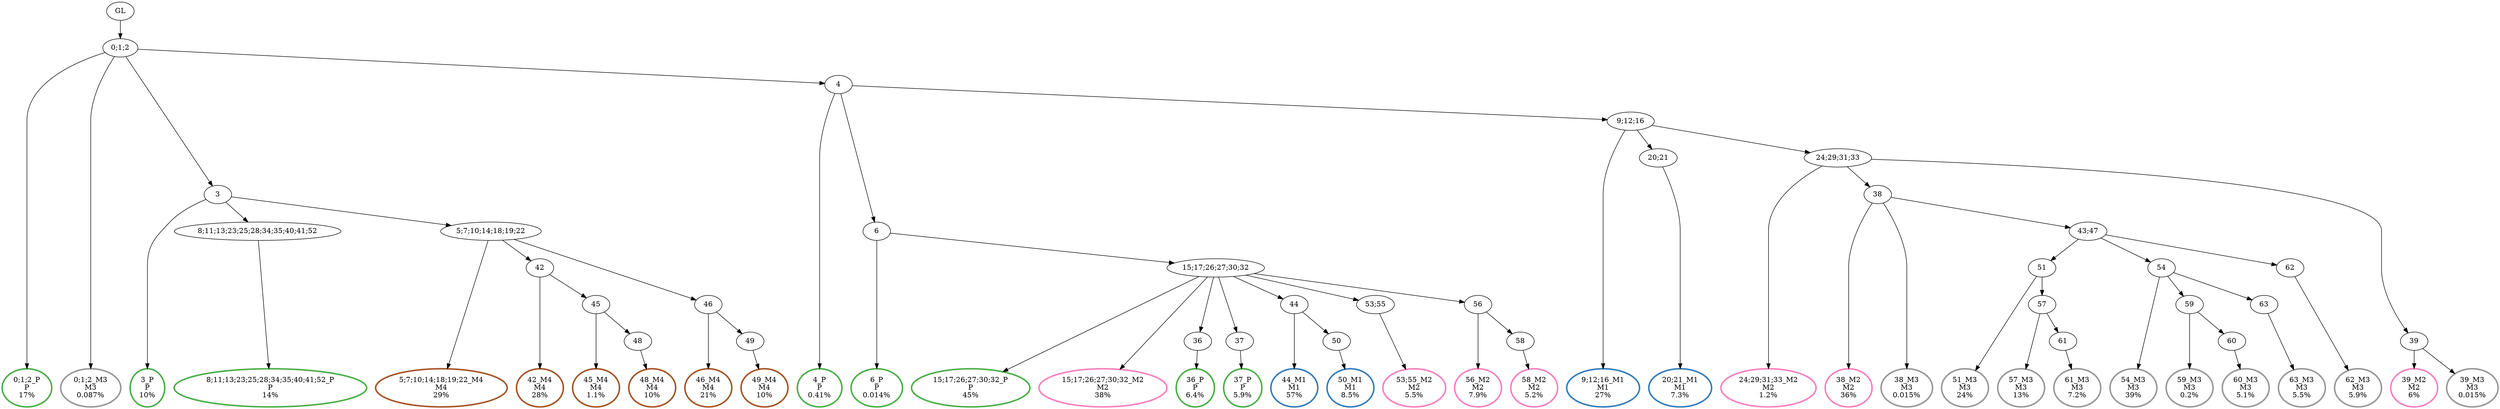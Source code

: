 digraph T {
	{
		rank=same
		67 [penwidth=3,colorscheme=set19,color=3,label="0;1;2_P\nP\n17%"]
		65 [penwidth=3,colorscheme=set19,color=3,label="3_P\nP\n10%"]
		63 [penwidth=3,colorscheme=set19,color=3,label="8;11;13;23;25;28;34;35;40;41;52_P\nP\n14%"]
		61 [penwidth=3,colorscheme=set19,color=3,label="4_P\nP\n0.41%"]
		59 [penwidth=3,colorscheme=set19,color=3,label="6_P\nP\n0.014%"]
		57 [penwidth=3,colorscheme=set19,color=3,label="15;17;26;27;30;32_P\nP\n45%"]
		55 [penwidth=3,colorscheme=set19,color=3,label="36_P\nP\n6.4%"]
		53 [penwidth=3,colorscheme=set19,color=3,label="37_P\nP\n5.9%"]
		51 [penwidth=3,colorscheme=set19,color=2,label="44_M1\nM1\n57%"]
		49 [penwidth=3,colorscheme=set19,color=2,label="50_M1\nM1\n8.5%"]
		47 [penwidth=3,colorscheme=set19,color=2,label="9;12;16_M1\nM1\n27%"]
		45 [penwidth=3,colorscheme=set19,color=2,label="20;21_M1\nM1\n7.3%"]
		44 [penwidth=3,colorscheme=set19,color=8,label="15;17;26;27;30;32_M2\nM2\n38%"]
		42 [penwidth=3,colorscheme=set19,color=8,label="53;55_M2\nM2\n5.5%"]
		40 [penwidth=3,colorscheme=set19,color=8,label="56_M2\nM2\n7.9%"]
		38 [penwidth=3,colorscheme=set19,color=8,label="58_M2\nM2\n5.2%"]
		36 [penwidth=3,colorscheme=set19,color=8,label="24;29;31;33_M2\nM2\n1.2%"]
		34 [penwidth=3,colorscheme=set19,color=8,label="38_M2\nM2\n36%"]
		32 [penwidth=3,colorscheme=set19,color=8,label="39_M2\nM2\n6%"]
		31 [penwidth=3,colorscheme=set19,color=9,label="0;1;2_M3\nM3\n0.087%"]
		30 [penwidth=3,colorscheme=set19,color=9,label="38_M3\nM3\n0.015%"]
		27 [penwidth=3,colorscheme=set19,color=9,label="51_M3\nM3\n24%"]
		25 [penwidth=3,colorscheme=set19,color=9,label="57_M3\nM3\n13%"]
		23 [penwidth=3,colorscheme=set19,color=9,label="61_M3\nM3\n7.2%"]
		21 [penwidth=3,colorscheme=set19,color=9,label="54_M3\nM3\n39%"]
		19 [penwidth=3,colorscheme=set19,color=9,label="59_M3\nM3\n0.2%"]
		17 [penwidth=3,colorscheme=set19,color=9,label="60_M3\nM3\n5.1%"]
		15 [penwidth=3,colorscheme=set19,color=9,label="63_M3\nM3\n5.5%"]
		13 [penwidth=3,colorscheme=set19,color=9,label="62_M3\nM3\n5.9%"]
		12 [penwidth=3,colorscheme=set19,color=9,label="39_M3\nM3\n0.015%"]
		10 [penwidth=3,colorscheme=set19,color=7,label="5;7;10;14;18;19;22_M4\nM4\n29%"]
		8 [penwidth=3,colorscheme=set19,color=7,label="42_M4\nM4\n28%"]
		6 [penwidth=3,colorscheme=set19,color=7,label="45_M4\nM4\n1.1%"]
		4 [penwidth=3,colorscheme=set19,color=7,label="48_M4\nM4\n10%"]
		2 [penwidth=3,colorscheme=set19,color=7,label="46_M4\nM4\n21%"]
		0 [penwidth=3,colorscheme=set19,color=7,label="49_M4\nM4\n10%"]
	}
	69 [label="GL"]
	68 [label="0;1;2"]
	66 [label="3"]
	64 [label="8;11;13;23;25;28;34;35;40;41;52"]
	62 [label="4"]
	60 [label="6"]
	58 [label="15;17;26;27;30;32"]
	56 [label="36"]
	54 [label="37"]
	52 [label="44"]
	50 [label="50"]
	48 [label="9;12;16"]
	46 [label="20;21"]
	43 [label="53;55"]
	41 [label="56"]
	39 [label="58"]
	37 [label="24;29;31;33"]
	35 [label="38"]
	33 [label="39"]
	29 [label="43;47"]
	28 [label="51"]
	26 [label="57"]
	24 [label="61"]
	22 [label="54"]
	20 [label="59"]
	18 [label="60"]
	16 [label="63"]
	14 [label="62"]
	11 [label="5;7;10;14;18;19;22"]
	9 [label="42"]
	7 [label="45"]
	5 [label="48"]
	3 [label="46"]
	1 [label="49"]
	69 -> 68
	68 -> 67
	68 -> 66
	68 -> 62
	68 -> 31
	66 -> 65
	66 -> 64
	66 -> 11
	64 -> 63
	62 -> 61
	62 -> 60
	62 -> 48
	60 -> 59
	60 -> 58
	58 -> 57
	58 -> 56
	58 -> 54
	58 -> 52
	58 -> 44
	58 -> 43
	58 -> 41
	56 -> 55
	54 -> 53
	52 -> 51
	52 -> 50
	50 -> 49
	48 -> 47
	48 -> 46
	48 -> 37
	46 -> 45
	43 -> 42
	41 -> 40
	41 -> 39
	39 -> 38
	37 -> 36
	37 -> 35
	37 -> 33
	35 -> 34
	35 -> 30
	35 -> 29
	33 -> 32
	33 -> 12
	29 -> 28
	29 -> 22
	29 -> 14
	28 -> 27
	28 -> 26
	26 -> 25
	26 -> 24
	24 -> 23
	22 -> 21
	22 -> 20
	22 -> 16
	20 -> 19
	20 -> 18
	18 -> 17
	16 -> 15
	14 -> 13
	11 -> 10
	11 -> 9
	11 -> 3
	9 -> 8
	9 -> 7
	7 -> 6
	7 -> 5
	5 -> 4
	3 -> 2
	3 -> 1
	1 -> 0
}

